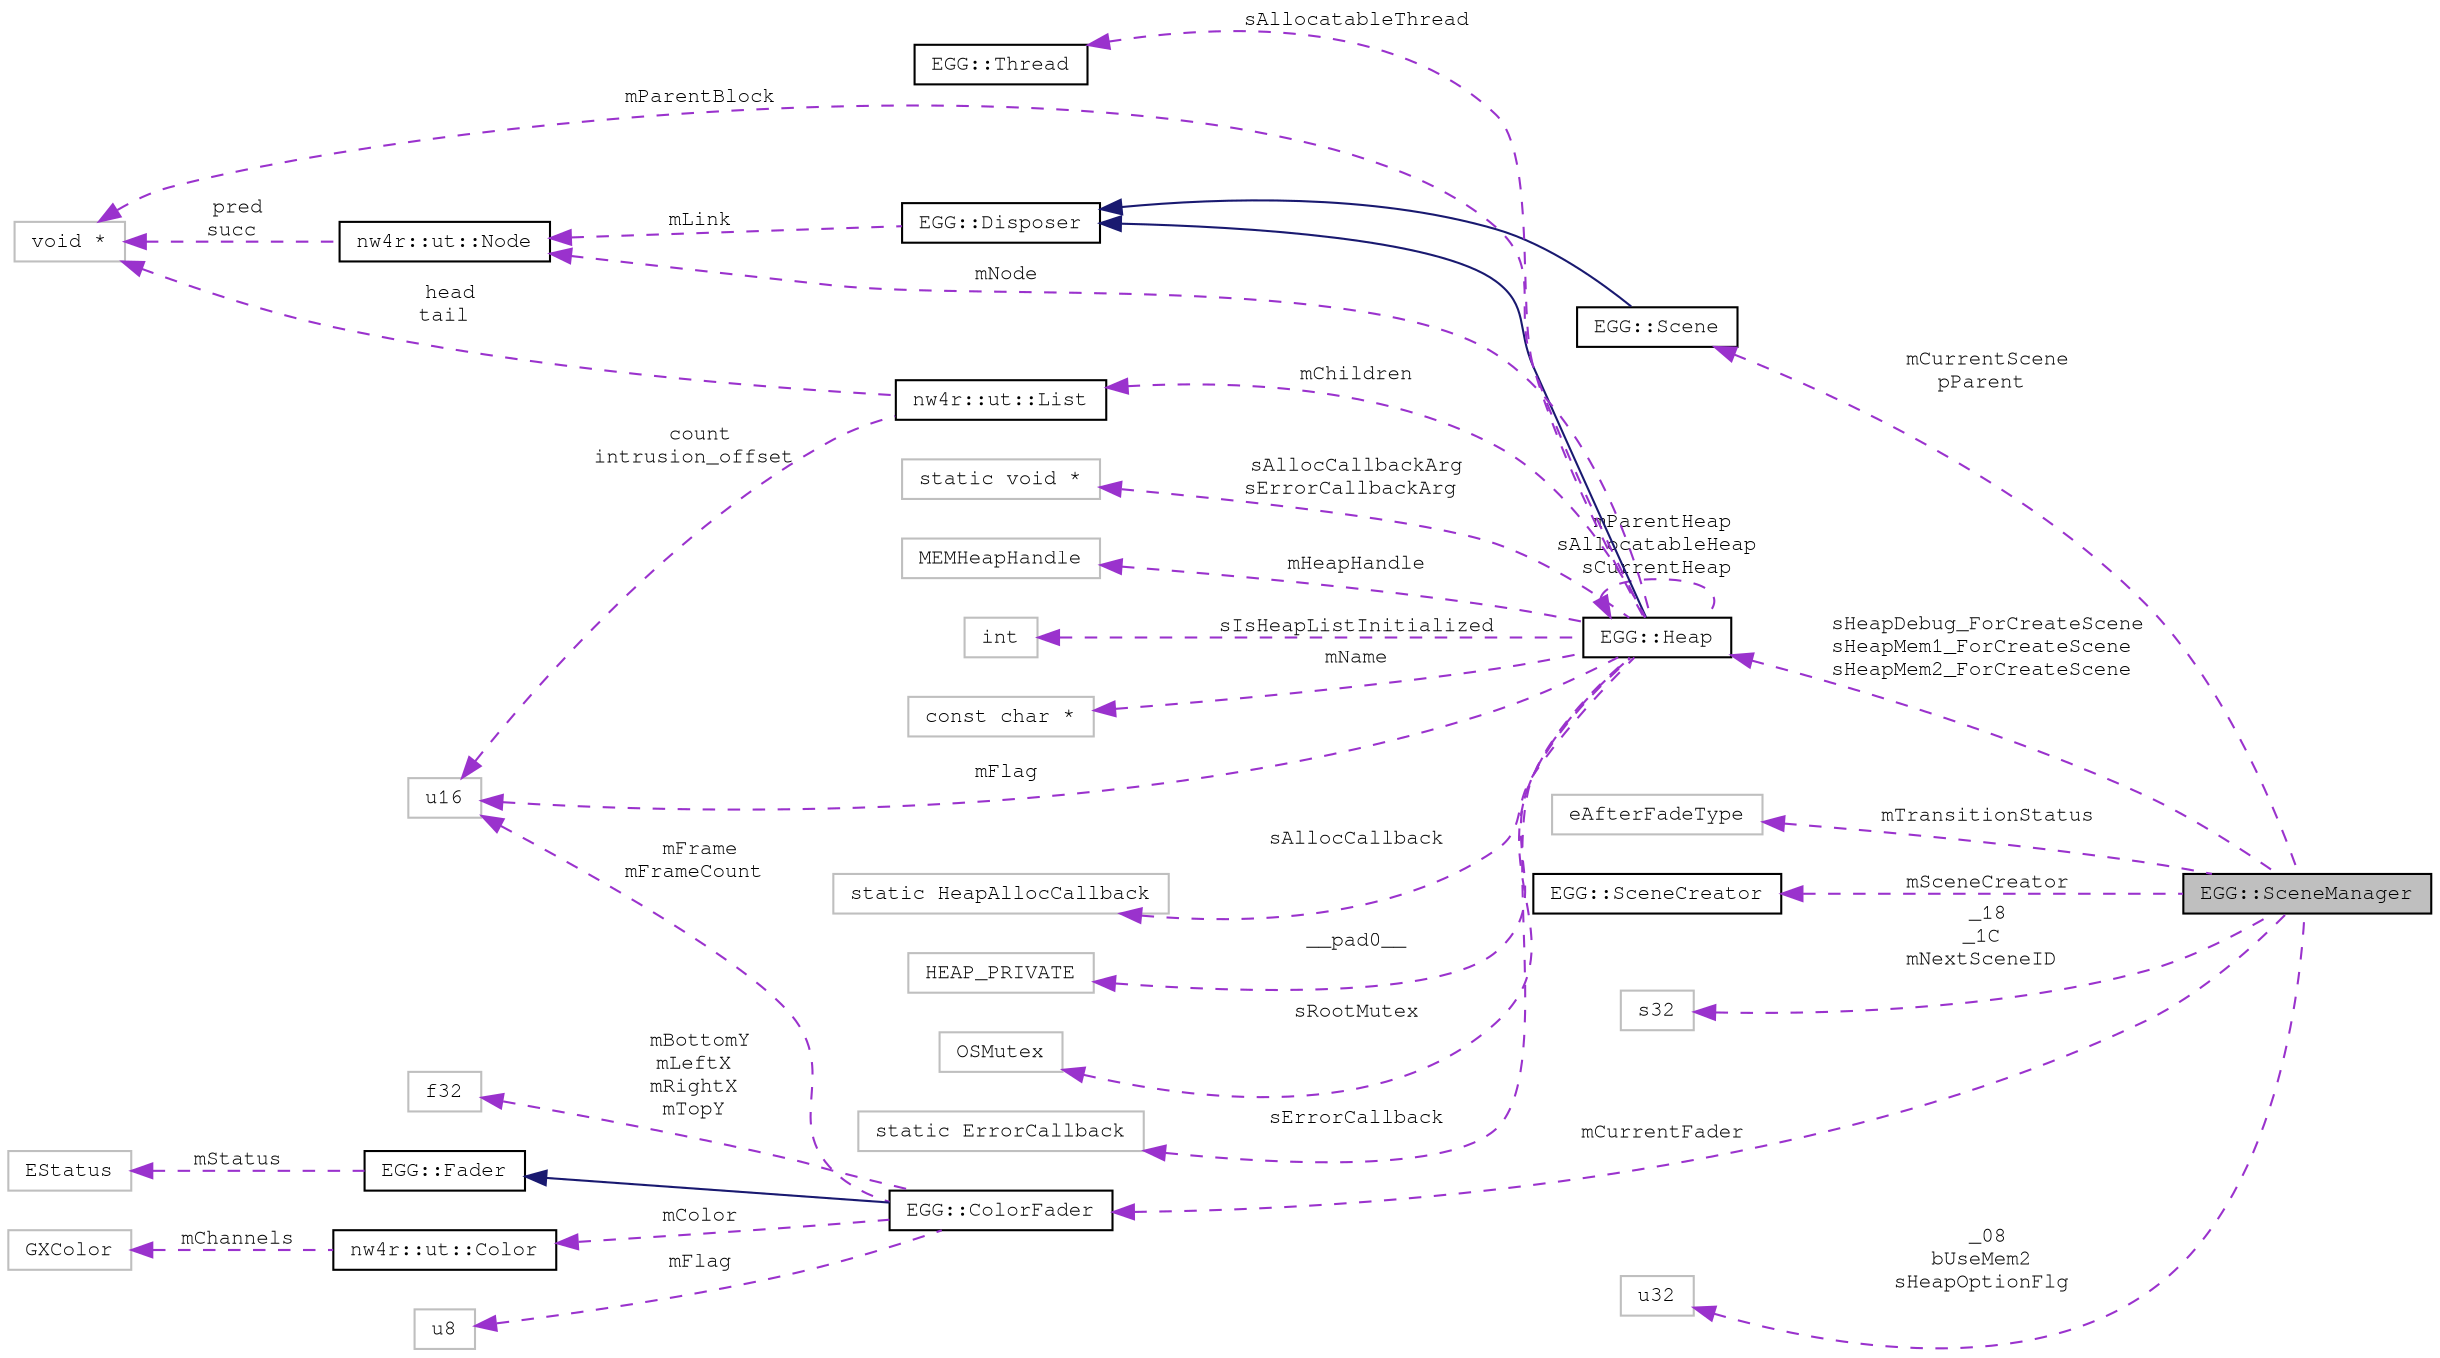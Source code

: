 digraph "EGG::SceneManager"
{
 // LATEX_PDF_SIZE
  edge [fontname="FreeMono",fontsize="10",labelfontname="FreeMono",labelfontsize="10"];
  node [fontname="FreeMono",fontsize="10",shape=record];
  rankdir="LR";
  Node1 [label="EGG::SceneManager",height=0.2,width=0.4,color="black", fillcolor="grey75", style="filled", fontcolor="black",tooltip=" "];
  Node2 -> Node1 [dir="back",color="darkorchid3",fontsize="10",style="dashed",label=" sHeapDebug_ForCreateScene\nsHeapMem1_ForCreateScene\nsHeapMem2_ForCreateScene" ,fontname="FreeMono"];
  Node2 [label="EGG::Heap",height=0.2,width=0.4,color="black", fillcolor="white", style="filled",URL="$class_e_g_g_1_1_heap.html",tooltip="Base Heap class."];
  Node3 -> Node2 [dir="back",color="midnightblue",fontsize="10",style="solid",fontname="FreeMono"];
  Node3 [label="EGG::Disposer",height=0.2,width=0.4,color="black", fillcolor="white", style="filled",URL="$class_e_g_g_1_1_disposer.html",tooltip="Interface for objects that can be destroyed."];
  Node4 -> Node3 [dir="back",color="darkorchid3",fontsize="10",style="dashed",label=" mLink" ,fontname="FreeMono"];
  Node4 [label="nw4r::ut::Node",height=0.2,width=0.4,color="black", fillcolor="white", style="filled",URL="$structnw4r_1_1ut_1_1_node.html",tooltip="Bidirectional list node."];
  Node5 -> Node4 [dir="back",color="darkorchid3",fontsize="10",style="dashed",label=" pred\nsucc" ,fontname="FreeMono"];
  Node5 [label="void *",height=0.2,width=0.4,color="grey75", fillcolor="white", style="filled",tooltip=" "];
  Node2 -> Node2 [dir="back",color="darkorchid3",fontsize="10",style="dashed",label=" mParentHeap\nsAllocatableHeap\nsCurrentHeap" ,fontname="FreeMono"];
  Node6 -> Node2 [dir="back",color="darkorchid3",fontsize="10",style="dashed",label=" mFlag" ,fontname="FreeMono"];
  Node6 [label="u16",height=0.2,width=0.4,color="grey75", fillcolor="white", style="filled",tooltip=" "];
  Node7 -> Node2 [dir="back",color="darkorchid3",fontsize="10",style="dashed",label=" mHeapHandle" ,fontname="FreeMono"];
  Node7 [label="MEMHeapHandle",height=0.2,width=0.4,color="grey75", fillcolor="white", style="filled",tooltip=" "];
  Node8 -> Node2 [dir="back",color="darkorchid3",fontsize="10",style="dashed",label=" sIsHeapListInitialized" ,fontname="FreeMono"];
  Node8 [label="int",height=0.2,width=0.4,color="grey75", fillcolor="white", style="filled",tooltip=" "];
  Node9 -> Node2 [dir="back",color="darkorchid3",fontsize="10",style="dashed",label=" mName" ,fontname="FreeMono"];
  Node9 [label="const char *",height=0.2,width=0.4,color="grey75", fillcolor="white", style="filled",tooltip=" "];
  Node10 -> Node2 [dir="back",color="darkorchid3",fontsize="10",style="dashed",label=" mChildren" ,fontname="FreeMono"];
  Node10 [label="nw4r::ut::List",height=0.2,width=0.4,color="black", fillcolor="white", style="filled",URL="$structnw4r_1_1ut_1_1_list.html",tooltip=" "];
  Node6 -> Node10 [dir="back",color="darkorchid3",fontsize="10",style="dashed",label=" count\nintrusion_offset" ,fontname="FreeMono"];
  Node5 -> Node10 [dir="back",color="darkorchid3",fontsize="10",style="dashed",label=" head\ntail" ,fontname="FreeMono"];
  Node4 -> Node2 [dir="back",color="darkorchid3",fontsize="10",style="dashed",label=" mNode" ,fontname="FreeMono"];
  Node11 -> Node2 [dir="back",color="darkorchid3",fontsize="10",style="dashed",label=" sAllocCallback" ,fontname="FreeMono"];
  Node11 [label="static HeapAllocCallback",height=0.2,width=0.4,color="grey75", fillcolor="white", style="filled",tooltip=" "];
  Node12 -> Node2 [dir="back",color="darkorchid3",fontsize="10",style="dashed",label=" __pad0__" ,fontname="FreeMono"];
  Node12 [label="HEAP_PRIVATE",height=0.2,width=0.4,color="grey75", fillcolor="white", style="filled",tooltip=" "];
  Node13 -> Node2 [dir="back",color="darkorchid3",fontsize="10",style="dashed",label=" sRootMutex" ,fontname="FreeMono"];
  Node13 [label="OSMutex",height=0.2,width=0.4,color="grey75", fillcolor="white", style="filled",tooltip=" "];
  Node5 -> Node2 [dir="back",color="darkorchid3",fontsize="10",style="dashed",label=" mParentBlock" ,fontname="FreeMono"];
  Node14 -> Node2 [dir="back",color="darkorchid3",fontsize="10",style="dashed",label=" sErrorCallback" ,fontname="FreeMono"];
  Node14 [label="static ErrorCallback",height=0.2,width=0.4,color="grey75", fillcolor="white", style="filled",tooltip=" "];
  Node15 -> Node2 [dir="back",color="darkorchid3",fontsize="10",style="dashed",label=" sAllocatableThread" ,fontname="FreeMono"];
  Node15 [label="EGG::Thread",height=0.2,width=0.4,color="black", fillcolor="white", style="filled",URL="$class_e_g_g_1_1_thread.html",tooltip="Wrapper for OSThread."];
  Node16 -> Node2 [dir="back",color="darkorchid3",fontsize="10",style="dashed",label=" sAllocCallbackArg\nsErrorCallbackArg" ,fontname="FreeMono"];
  Node16 [label="static void *",height=0.2,width=0.4,color="grey75", fillcolor="white", style="filled",tooltip=" "];
  Node17 -> Node1 [dir="back",color="darkorchid3",fontsize="10",style="dashed",label=" mCurrentScene\npParent" ,fontname="FreeMono"];
  Node17 [label="EGG::Scene",height=0.2,width=0.4,color="black", fillcolor="white", style="filled",URL="$class_e_g_g_1_1_scene.html",tooltip=" "];
  Node3 -> Node17 [dir="back",color="midnightblue",fontsize="10",style="solid",fontname="FreeMono"];
  Node18 -> Node1 [dir="back",color="darkorchid3",fontsize="10",style="dashed",label=" mTransitionStatus" ,fontname="FreeMono"];
  Node18 [label="eAfterFadeType",height=0.2,width=0.4,color="grey75", fillcolor="white", style="filled",tooltip=" "];
  Node19 -> Node1 [dir="back",color="darkorchid3",fontsize="10",style="dashed",label=" mSceneCreator" ,fontname="FreeMono"];
  Node19 [label="EGG::SceneCreator",height=0.2,width=0.4,color="black", fillcolor="white", style="filled",URL="$class_e_g_g_1_1_scene_creator.html",tooltip=" "];
  Node20 -> Node1 [dir="back",color="darkorchid3",fontsize="10",style="dashed",label=" _18\n_1C\nmNextSceneID" ,fontname="FreeMono"];
  Node20 [label="s32",height=0.2,width=0.4,color="grey75", fillcolor="white", style="filled",tooltip=" "];
  Node21 -> Node1 [dir="back",color="darkorchid3",fontsize="10",style="dashed",label=" mCurrentFader" ,fontname="FreeMono"];
  Node21 [label="EGG::ColorFader",height=0.2,width=0.4,color="black", fillcolor="white", style="filled",URL="$class_e_g_g_1_1_color_fader.html",tooltip=" "];
  Node22 -> Node21 [dir="back",color="midnightblue",fontsize="10",style="solid",fontname="FreeMono"];
  Node22 [label="EGG::Fader",height=0.2,width=0.4,color="black", fillcolor="white", style="filled",URL="$class_e_g_g_1_1_fader.html",tooltip=" "];
  Node23 -> Node22 [dir="back",color="darkorchid3",fontsize="10",style="dashed",label=" mStatus" ,fontname="FreeMono"];
  Node23 [label="EStatus",height=0.2,width=0.4,color="grey75", fillcolor="white", style="filled",tooltip=" "];
  Node24 -> Node21 [dir="back",color="darkorchid3",fontsize="10",style="dashed",label=" mColor" ,fontname="FreeMono"];
  Node24 [label="nw4r::ut::Color",height=0.2,width=0.4,color="black", fillcolor="white", style="filled",URL="$structnw4r_1_1ut_1_1_color.html",tooltip=" "];
  Node25 -> Node24 [dir="back",color="darkorchid3",fontsize="10",style="dashed",label=" mChannels" ,fontname="FreeMono"];
  Node25 [label="GXColor",height=0.2,width=0.4,color="grey75", fillcolor="white", style="filled",tooltip=" "];
  Node6 -> Node21 [dir="back",color="darkorchid3",fontsize="10",style="dashed",label=" mFrame\nmFrameCount" ,fontname="FreeMono"];
  Node26 -> Node21 [dir="back",color="darkorchid3",fontsize="10",style="dashed",label=" mFlag" ,fontname="FreeMono"];
  Node26 [label="u8",height=0.2,width=0.4,color="grey75", fillcolor="white", style="filled",tooltip=" "];
  Node27 -> Node21 [dir="back",color="darkorchid3",fontsize="10",style="dashed",label=" mBottomY\nmLeftX\nmRightX\nmTopY" ,fontname="FreeMono"];
  Node27 [label="f32",height=0.2,width=0.4,color="grey75", fillcolor="white", style="filled",tooltip=" "];
  Node28 -> Node1 [dir="back",color="darkorchid3",fontsize="10",style="dashed",label=" _08\nbUseMem2\nsHeapOptionFlg" ,fontname="FreeMono"];
  Node28 [label="u32",height=0.2,width=0.4,color="grey75", fillcolor="white", style="filled",tooltip=" "];
}
